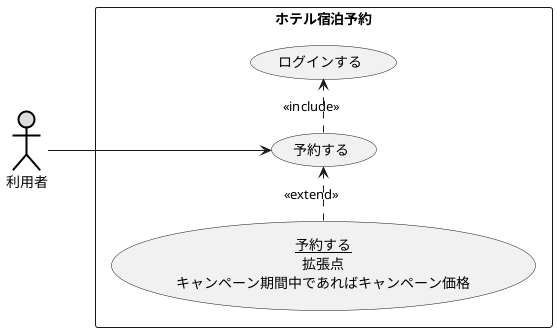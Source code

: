 @startuml ユースケース図
left to right direction
actor 利用者 #DDDDDD;line:black;line.bold;
rectangle ホテル宿泊予約{
    usecase 予約する
    usecase ログインする
    usecase (<u>予約する</u>\n拡張点\nキャンペーン期間中であればキャンペーン価格) as input
}
予約する.>ログインする :<<include>>
input .> (予約する) : <<extend>>
利用者-->予約する
@enduml